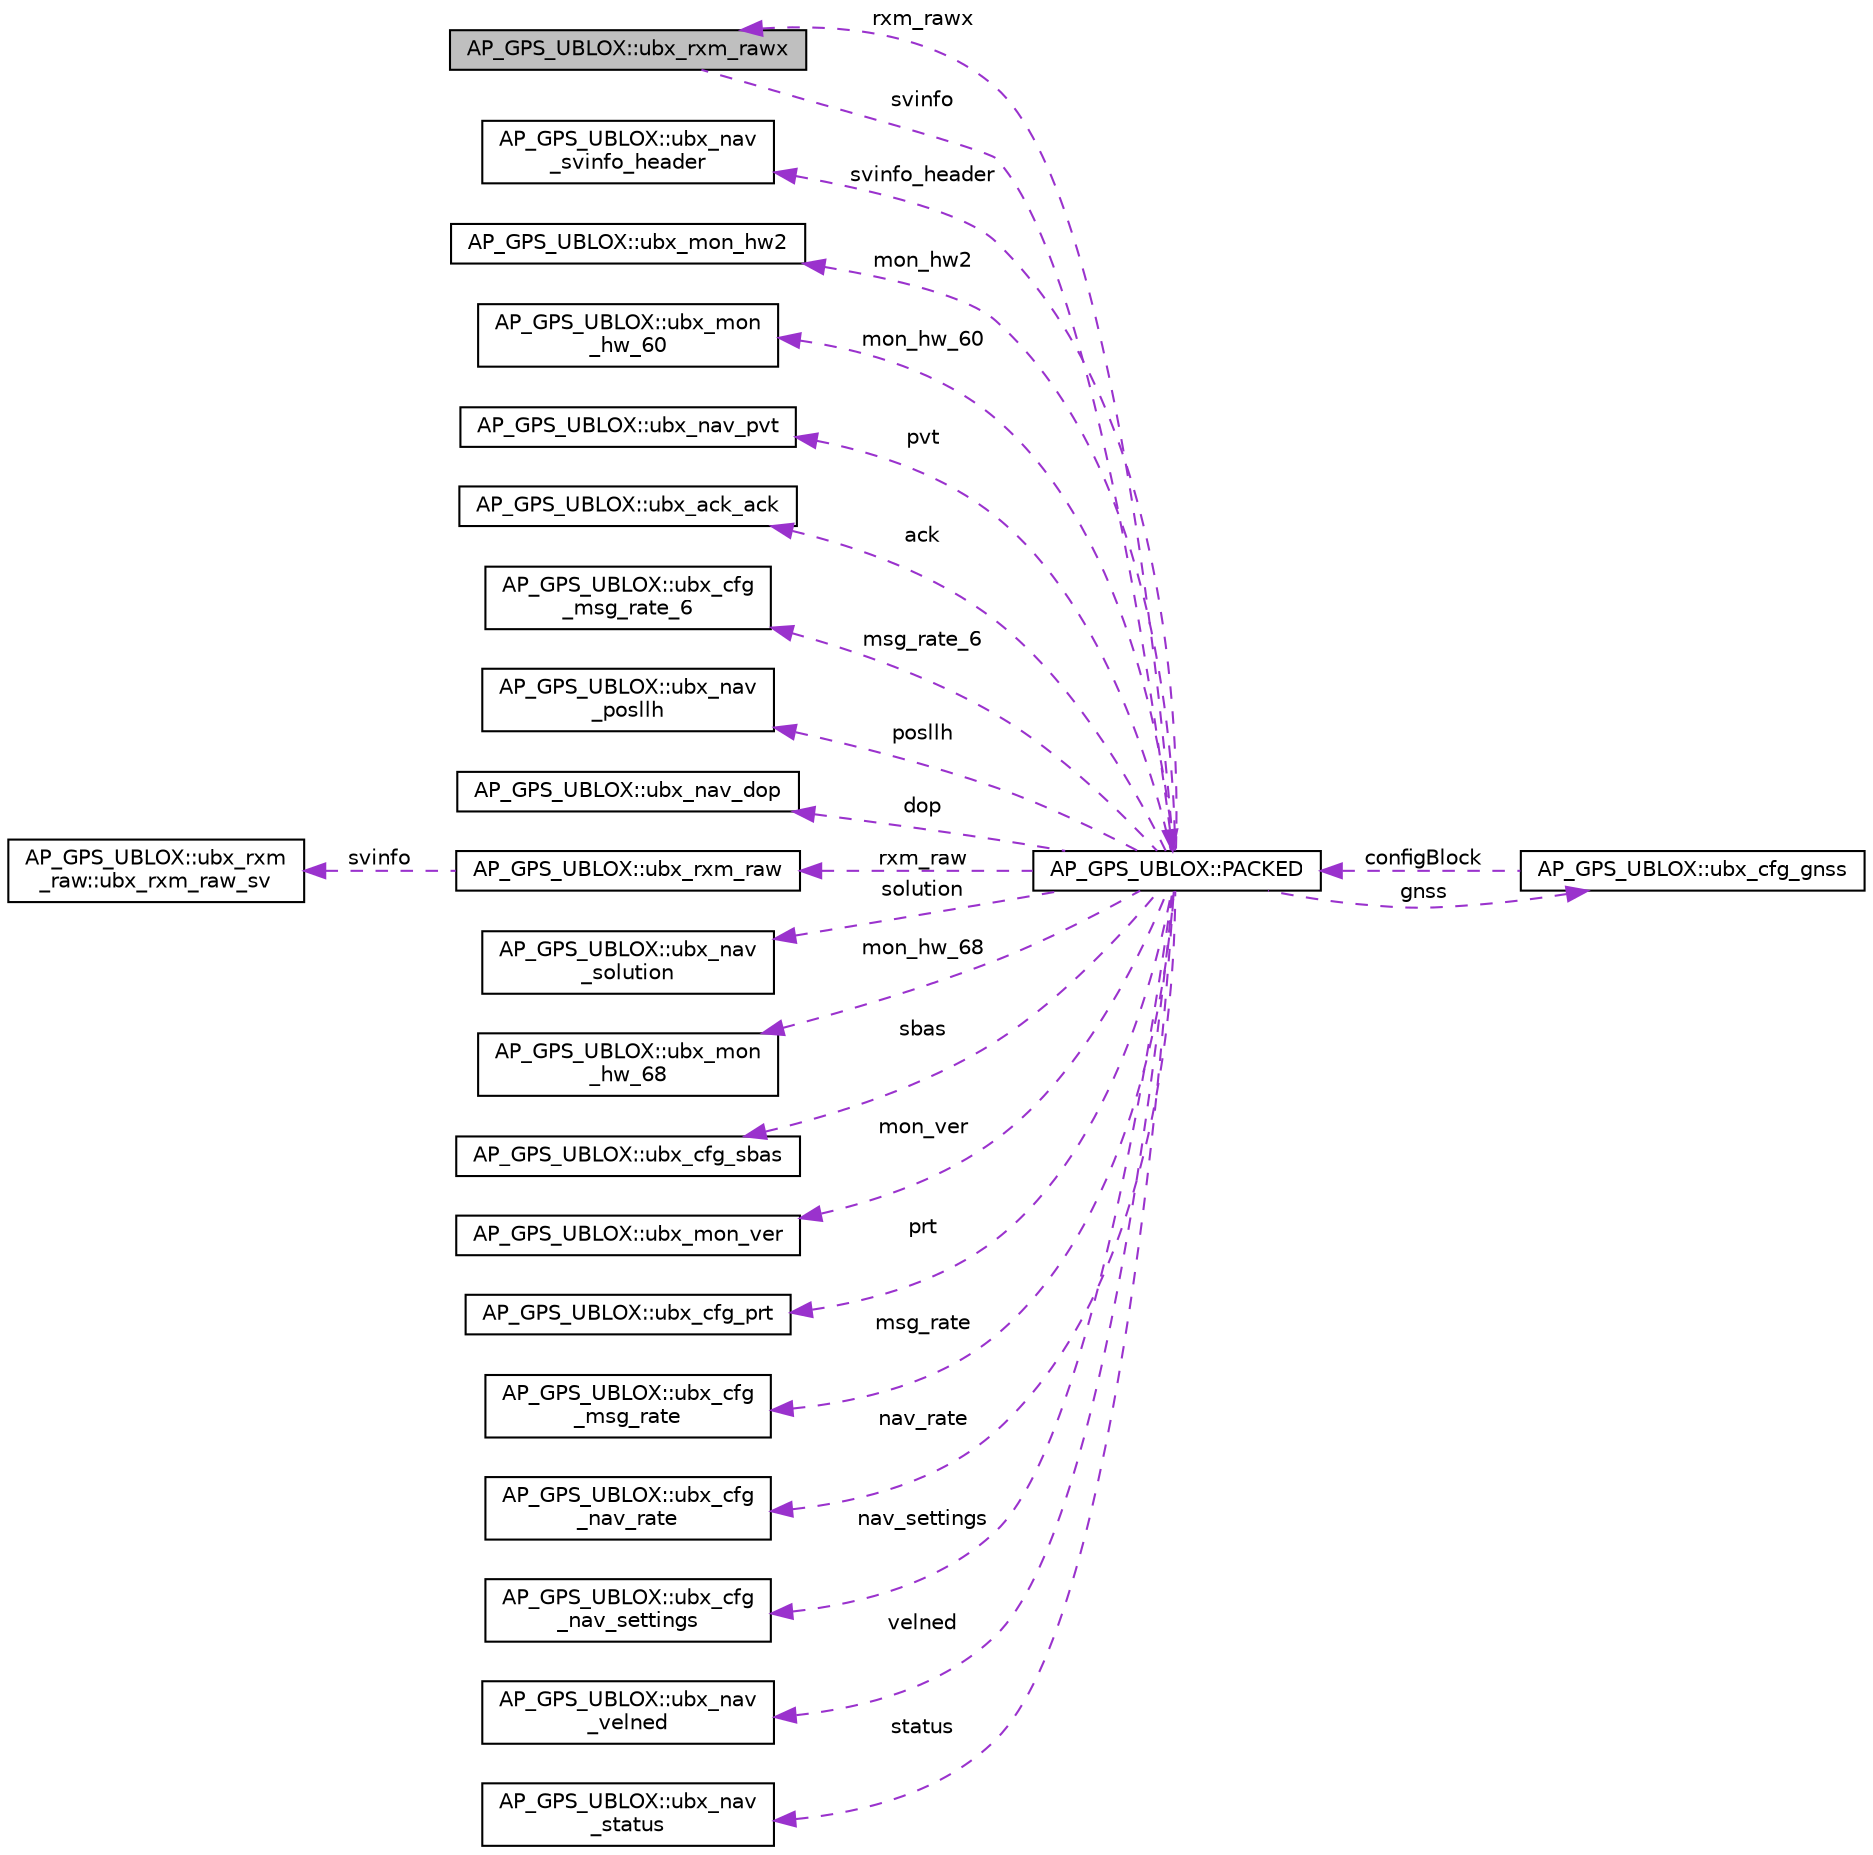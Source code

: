 digraph "AP_GPS_UBLOX::ubx_rxm_rawx"
{
 // INTERACTIVE_SVG=YES
  edge [fontname="Helvetica",fontsize="10",labelfontname="Helvetica",labelfontsize="10"];
  node [fontname="Helvetica",fontsize="10",shape=record];
  rankdir="LR";
  Node1 [label="AP_GPS_UBLOX::ubx_rxm_rawx",height=0.2,width=0.4,color="black", fillcolor="grey75", style="filled", fontcolor="black"];
  Node2 -> Node1 [dir="back",color="darkorchid3",fontsize="10",style="dashed",label=" svinfo" ,fontname="Helvetica"];
  Node2 [label="AP_GPS_UBLOX::PACKED",height=0.2,width=0.4,color="black", fillcolor="white", style="filled",URL="$unionAP__GPS__UBLOX_1_1PACKED.html"];
  Node3 -> Node2 [dir="back",color="darkorchid3",fontsize="10",style="dashed",label=" svinfo_header" ,fontname="Helvetica"];
  Node3 [label="AP_GPS_UBLOX::ubx_nav\l_svinfo_header",height=0.2,width=0.4,color="black", fillcolor="white", style="filled",URL="$structAP__GPS__UBLOX_1_1ubx__nav__svinfo__header.html"];
  Node4 -> Node2 [dir="back",color="darkorchid3",fontsize="10",style="dashed",label=" mon_hw2" ,fontname="Helvetica"];
  Node4 [label="AP_GPS_UBLOX::ubx_mon_hw2",height=0.2,width=0.4,color="black", fillcolor="white", style="filled",URL="$structAP__GPS__UBLOX_1_1ubx__mon__hw2.html"];
  Node5 -> Node2 [dir="back",color="darkorchid3",fontsize="10",style="dashed",label=" mon_hw_60" ,fontname="Helvetica"];
  Node5 [label="AP_GPS_UBLOX::ubx_mon\l_hw_60",height=0.2,width=0.4,color="black", fillcolor="white", style="filled",URL="$structAP__GPS__UBLOX_1_1ubx__mon__hw__60.html"];
  Node6 -> Node2 [dir="back",color="darkorchid3",fontsize="10",style="dashed",label=" pvt" ,fontname="Helvetica"];
  Node6 [label="AP_GPS_UBLOX::ubx_nav_pvt",height=0.2,width=0.4,color="black", fillcolor="white", style="filled",URL="$structAP__GPS__UBLOX_1_1ubx__nav__pvt.html"];
  Node7 -> Node2 [dir="back",color="darkorchid3",fontsize="10",style="dashed",label=" ack" ,fontname="Helvetica"];
  Node7 [label="AP_GPS_UBLOX::ubx_ack_ack",height=0.2,width=0.4,color="black", fillcolor="white", style="filled",URL="$structAP__GPS__UBLOX_1_1ubx__ack__ack.html"];
  Node8 -> Node2 [dir="back",color="darkorchid3",fontsize="10",style="dashed",label=" msg_rate_6" ,fontname="Helvetica"];
  Node8 [label="AP_GPS_UBLOX::ubx_cfg\l_msg_rate_6",height=0.2,width=0.4,color="black", fillcolor="white", style="filled",URL="$structAP__GPS__UBLOX_1_1ubx__cfg__msg__rate__6.html"];
  Node9 -> Node2 [dir="back",color="darkorchid3",fontsize="10",style="dashed",label=" posllh" ,fontname="Helvetica"];
  Node9 [label="AP_GPS_UBLOX::ubx_nav\l_posllh",height=0.2,width=0.4,color="black", fillcolor="white", style="filled",URL="$structAP__GPS__UBLOX_1_1ubx__nav__posllh.html"];
  Node10 -> Node2 [dir="back",color="darkorchid3",fontsize="10",style="dashed",label=" gnss" ,fontname="Helvetica"];
  Node10 [label="AP_GPS_UBLOX::ubx_cfg_gnss",height=0.2,width=0.4,color="black", fillcolor="white", style="filled",URL="$structAP__GPS__UBLOX_1_1ubx__cfg__gnss.html"];
  Node2 -> Node10 [dir="back",color="darkorchid3",fontsize="10",style="dashed",label=" configBlock" ,fontname="Helvetica"];
  Node11 -> Node2 [dir="back",color="darkorchid3",fontsize="10",style="dashed",label=" dop" ,fontname="Helvetica"];
  Node11 [label="AP_GPS_UBLOX::ubx_nav_dop",height=0.2,width=0.4,color="black", fillcolor="white", style="filled",URL="$structAP__GPS__UBLOX_1_1ubx__nav__dop.html"];
  Node12 -> Node2 [dir="back",color="darkorchid3",fontsize="10",style="dashed",label=" rxm_raw" ,fontname="Helvetica"];
  Node12 [label="AP_GPS_UBLOX::ubx_rxm_raw",height=0.2,width=0.4,color="black", fillcolor="white", style="filled",URL="$structAP__GPS__UBLOX_1_1ubx__rxm__raw.html"];
  Node13 -> Node12 [dir="back",color="darkorchid3",fontsize="10",style="dashed",label=" svinfo" ,fontname="Helvetica"];
  Node13 [label="AP_GPS_UBLOX::ubx_rxm\l_raw::ubx_rxm_raw_sv",height=0.2,width=0.4,color="black", fillcolor="white", style="filled",URL="$structAP__GPS__UBLOX_1_1ubx__rxm__raw_1_1ubx__rxm__raw__sv.html"];
  Node14 -> Node2 [dir="back",color="darkorchid3",fontsize="10",style="dashed",label=" solution" ,fontname="Helvetica"];
  Node14 [label="AP_GPS_UBLOX::ubx_nav\l_solution",height=0.2,width=0.4,color="black", fillcolor="white", style="filled",URL="$structAP__GPS__UBLOX_1_1ubx__nav__solution.html"];
  Node1 -> Node2 [dir="back",color="darkorchid3",fontsize="10",style="dashed",label=" rxm_rawx" ,fontname="Helvetica"];
  Node15 -> Node2 [dir="back",color="darkorchid3",fontsize="10",style="dashed",label=" mon_hw_68" ,fontname="Helvetica"];
  Node15 [label="AP_GPS_UBLOX::ubx_mon\l_hw_68",height=0.2,width=0.4,color="black", fillcolor="white", style="filled",URL="$structAP__GPS__UBLOX_1_1ubx__mon__hw__68.html"];
  Node16 -> Node2 [dir="back",color="darkorchid3",fontsize="10",style="dashed",label=" sbas" ,fontname="Helvetica"];
  Node16 [label="AP_GPS_UBLOX::ubx_cfg_sbas",height=0.2,width=0.4,color="black", fillcolor="white", style="filled",URL="$structAP__GPS__UBLOX_1_1ubx__cfg__sbas.html"];
  Node17 -> Node2 [dir="back",color="darkorchid3",fontsize="10",style="dashed",label=" mon_ver" ,fontname="Helvetica"];
  Node17 [label="AP_GPS_UBLOX::ubx_mon_ver",height=0.2,width=0.4,color="black", fillcolor="white", style="filled",URL="$structAP__GPS__UBLOX_1_1ubx__mon__ver.html"];
  Node18 -> Node2 [dir="back",color="darkorchid3",fontsize="10",style="dashed",label=" prt" ,fontname="Helvetica"];
  Node18 [label="AP_GPS_UBLOX::ubx_cfg_prt",height=0.2,width=0.4,color="black", fillcolor="white", style="filled",URL="$structAP__GPS__UBLOX_1_1ubx__cfg__prt.html"];
  Node19 -> Node2 [dir="back",color="darkorchid3",fontsize="10",style="dashed",label=" msg_rate" ,fontname="Helvetica"];
  Node19 [label="AP_GPS_UBLOX::ubx_cfg\l_msg_rate",height=0.2,width=0.4,color="black", fillcolor="white", style="filled",URL="$structAP__GPS__UBLOX_1_1ubx__cfg__msg__rate.html"];
  Node20 -> Node2 [dir="back",color="darkorchid3",fontsize="10",style="dashed",label=" nav_rate" ,fontname="Helvetica"];
  Node20 [label="AP_GPS_UBLOX::ubx_cfg\l_nav_rate",height=0.2,width=0.4,color="black", fillcolor="white", style="filled",URL="$structAP__GPS__UBLOX_1_1ubx__cfg__nav__rate.html"];
  Node21 -> Node2 [dir="back",color="darkorchid3",fontsize="10",style="dashed",label=" nav_settings" ,fontname="Helvetica"];
  Node21 [label="AP_GPS_UBLOX::ubx_cfg\l_nav_settings",height=0.2,width=0.4,color="black", fillcolor="white", style="filled",URL="$structAP__GPS__UBLOX_1_1ubx__cfg__nav__settings.html"];
  Node22 -> Node2 [dir="back",color="darkorchid3",fontsize="10",style="dashed",label=" velned" ,fontname="Helvetica"];
  Node22 [label="AP_GPS_UBLOX::ubx_nav\l_velned",height=0.2,width=0.4,color="black", fillcolor="white", style="filled",URL="$structAP__GPS__UBLOX_1_1ubx__nav__velned.html"];
  Node23 -> Node2 [dir="back",color="darkorchid3",fontsize="10",style="dashed",label=" status" ,fontname="Helvetica"];
  Node23 [label="AP_GPS_UBLOX::ubx_nav\l_status",height=0.2,width=0.4,color="black", fillcolor="white", style="filled",URL="$structAP__GPS__UBLOX_1_1ubx__nav__status.html"];
}
